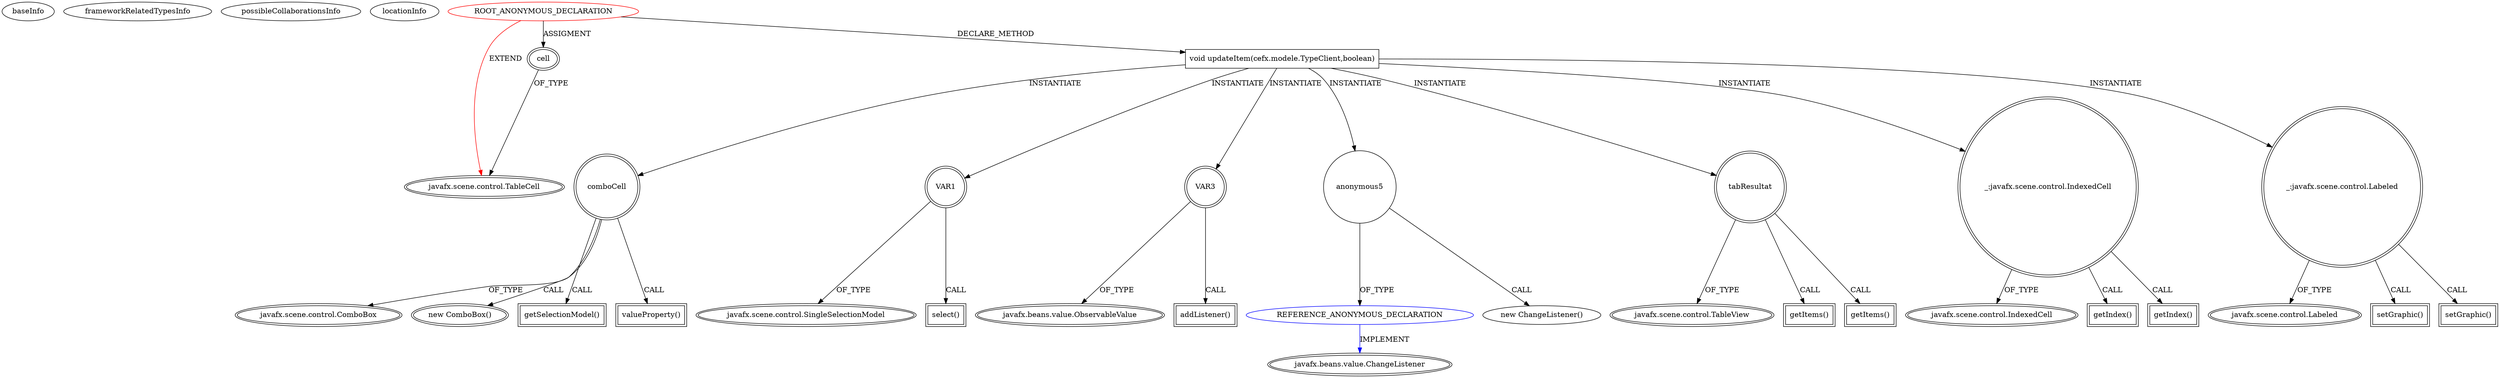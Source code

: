 digraph {
baseInfo[graphId=2123,category="extension_graph",isAnonymous=true,possibleRelation=true]
frameworkRelatedTypesInfo[0="javafx.scene.control.TableCell"]
possibleCollaborationsInfo[0="2123~CLIENT_METHOD_DECLARATION-INSTANTIATION-~javafx.scene.control.TableCell ~javafx.beans.value.ChangeListener ~true~true"]
locationInfo[projectName="bianconejo-CEFX",filePath="/bianconejo-CEFX/CEFX-master/src/cefx/CEPrincipalController.java",contextSignature="javafx.scene.control.TableCell call(javafx.scene.control.TableColumn)",graphId="2123"]
0[label="ROOT_ANONYMOUS_DECLARATION",vertexType="ROOT_ANONYMOUS_DECLARATION",isFrameworkType=false,color=red]
1[label="javafx.scene.control.TableCell",vertexType="FRAMEWORK_CLASS_TYPE",isFrameworkType=true,peripheries=2]
2[label="cell",vertexType="OUTSIDE_VARIABLE_EXPRESION",isFrameworkType=true,peripheries=2]
4[label="void updateItem(cefx.modele.TypeClient,boolean)",vertexType="CLIENT_METHOD_DECLARATION",isFrameworkType=false,shape=box]
6[label="comboCell",vertexType="VARIABLE_EXPRESION",isFrameworkType=true,peripheries=2,shape=circle]
7[label="javafx.scene.control.ComboBox",vertexType="FRAMEWORK_CLASS_TYPE",isFrameworkType=true,peripheries=2]
5[label="new ComboBox()",vertexType="CONSTRUCTOR_CALL",isFrameworkType=true,peripheries=2]
8[label="VAR1",vertexType="VARIABLE_EXPRESION",isFrameworkType=true,peripheries=2,shape=circle]
10[label="javafx.scene.control.SingleSelectionModel",vertexType="FRAMEWORK_CLASS_TYPE",isFrameworkType=true,peripheries=2]
9[label="select()",vertexType="INSIDE_CALL",isFrameworkType=true,peripheries=2,shape=box]
12[label="getSelectionModel()",vertexType="INSIDE_CALL",isFrameworkType=true,peripheries=2,shape=box]
13[label="VAR3",vertexType="VARIABLE_EXPRESION",isFrameworkType=true,peripheries=2,shape=circle]
15[label="javafx.beans.value.ObservableValue",vertexType="FRAMEWORK_INTERFACE_TYPE",isFrameworkType=true,peripheries=2]
14[label="addListener()",vertexType="INSIDE_CALL",isFrameworkType=true,peripheries=2,shape=box]
17[label="valueProperty()",vertexType="INSIDE_CALL",isFrameworkType=true,peripheries=2,shape=box]
19[label="anonymous5",vertexType="VARIABLE_EXPRESION",isFrameworkType=false,shape=circle]
20[label="REFERENCE_ANONYMOUS_DECLARATION",vertexType="REFERENCE_ANONYMOUS_DECLARATION",isFrameworkType=false,color=blue]
21[label="javafx.beans.value.ChangeListener",vertexType="FRAMEWORK_INTERFACE_TYPE",isFrameworkType=true,peripheries=2]
18[label="new ChangeListener()",vertexType="CONSTRUCTOR_CALL",isFrameworkType=false]
22[label="tabResultat",vertexType="VARIABLE_EXPRESION",isFrameworkType=true,peripheries=2,shape=circle]
24[label="javafx.scene.control.TableView",vertexType="FRAMEWORK_CLASS_TYPE",isFrameworkType=true,peripheries=2]
23[label="getItems()",vertexType="INSIDE_CALL",isFrameworkType=true,peripheries=2,shape=box]
25[label="_:javafx.scene.control.IndexedCell",vertexType="VARIABLE_EXPRESION",isFrameworkType=true,peripheries=2,shape=circle]
27[label="javafx.scene.control.IndexedCell",vertexType="FRAMEWORK_CLASS_TYPE",isFrameworkType=true,peripheries=2]
26[label="getIndex()",vertexType="INSIDE_CALL",isFrameworkType=true,peripheries=2,shape=box]
29[label="getItems()",vertexType="INSIDE_CALL",isFrameworkType=true,peripheries=2,shape=box]
31[label="getIndex()",vertexType="INSIDE_CALL",isFrameworkType=true,peripheries=2,shape=box]
32[label="_:javafx.scene.control.Labeled",vertexType="VARIABLE_EXPRESION",isFrameworkType=true,peripheries=2,shape=circle]
34[label="javafx.scene.control.Labeled",vertexType="FRAMEWORK_CLASS_TYPE",isFrameworkType=true,peripheries=2]
33[label="setGraphic()",vertexType="INSIDE_CALL",isFrameworkType=true,peripheries=2,shape=box]
36[label="setGraphic()",vertexType="INSIDE_CALL",isFrameworkType=true,peripheries=2,shape=box]
0->1[label="EXTEND",color=red]
0->2[label="ASSIGMENT"]
2->1[label="OF_TYPE"]
0->4[label="DECLARE_METHOD"]
4->6[label="INSTANTIATE"]
6->7[label="OF_TYPE"]
6->5[label="CALL"]
4->8[label="INSTANTIATE"]
8->10[label="OF_TYPE"]
8->9[label="CALL"]
6->12[label="CALL"]
4->13[label="INSTANTIATE"]
13->15[label="OF_TYPE"]
13->14[label="CALL"]
6->17[label="CALL"]
4->19[label="INSTANTIATE"]
20->21[label="IMPLEMENT",color=blue]
19->20[label="OF_TYPE"]
19->18[label="CALL"]
4->22[label="INSTANTIATE"]
22->24[label="OF_TYPE"]
22->23[label="CALL"]
4->25[label="INSTANTIATE"]
25->27[label="OF_TYPE"]
25->26[label="CALL"]
22->29[label="CALL"]
25->31[label="CALL"]
4->32[label="INSTANTIATE"]
32->34[label="OF_TYPE"]
32->33[label="CALL"]
32->36[label="CALL"]
}
